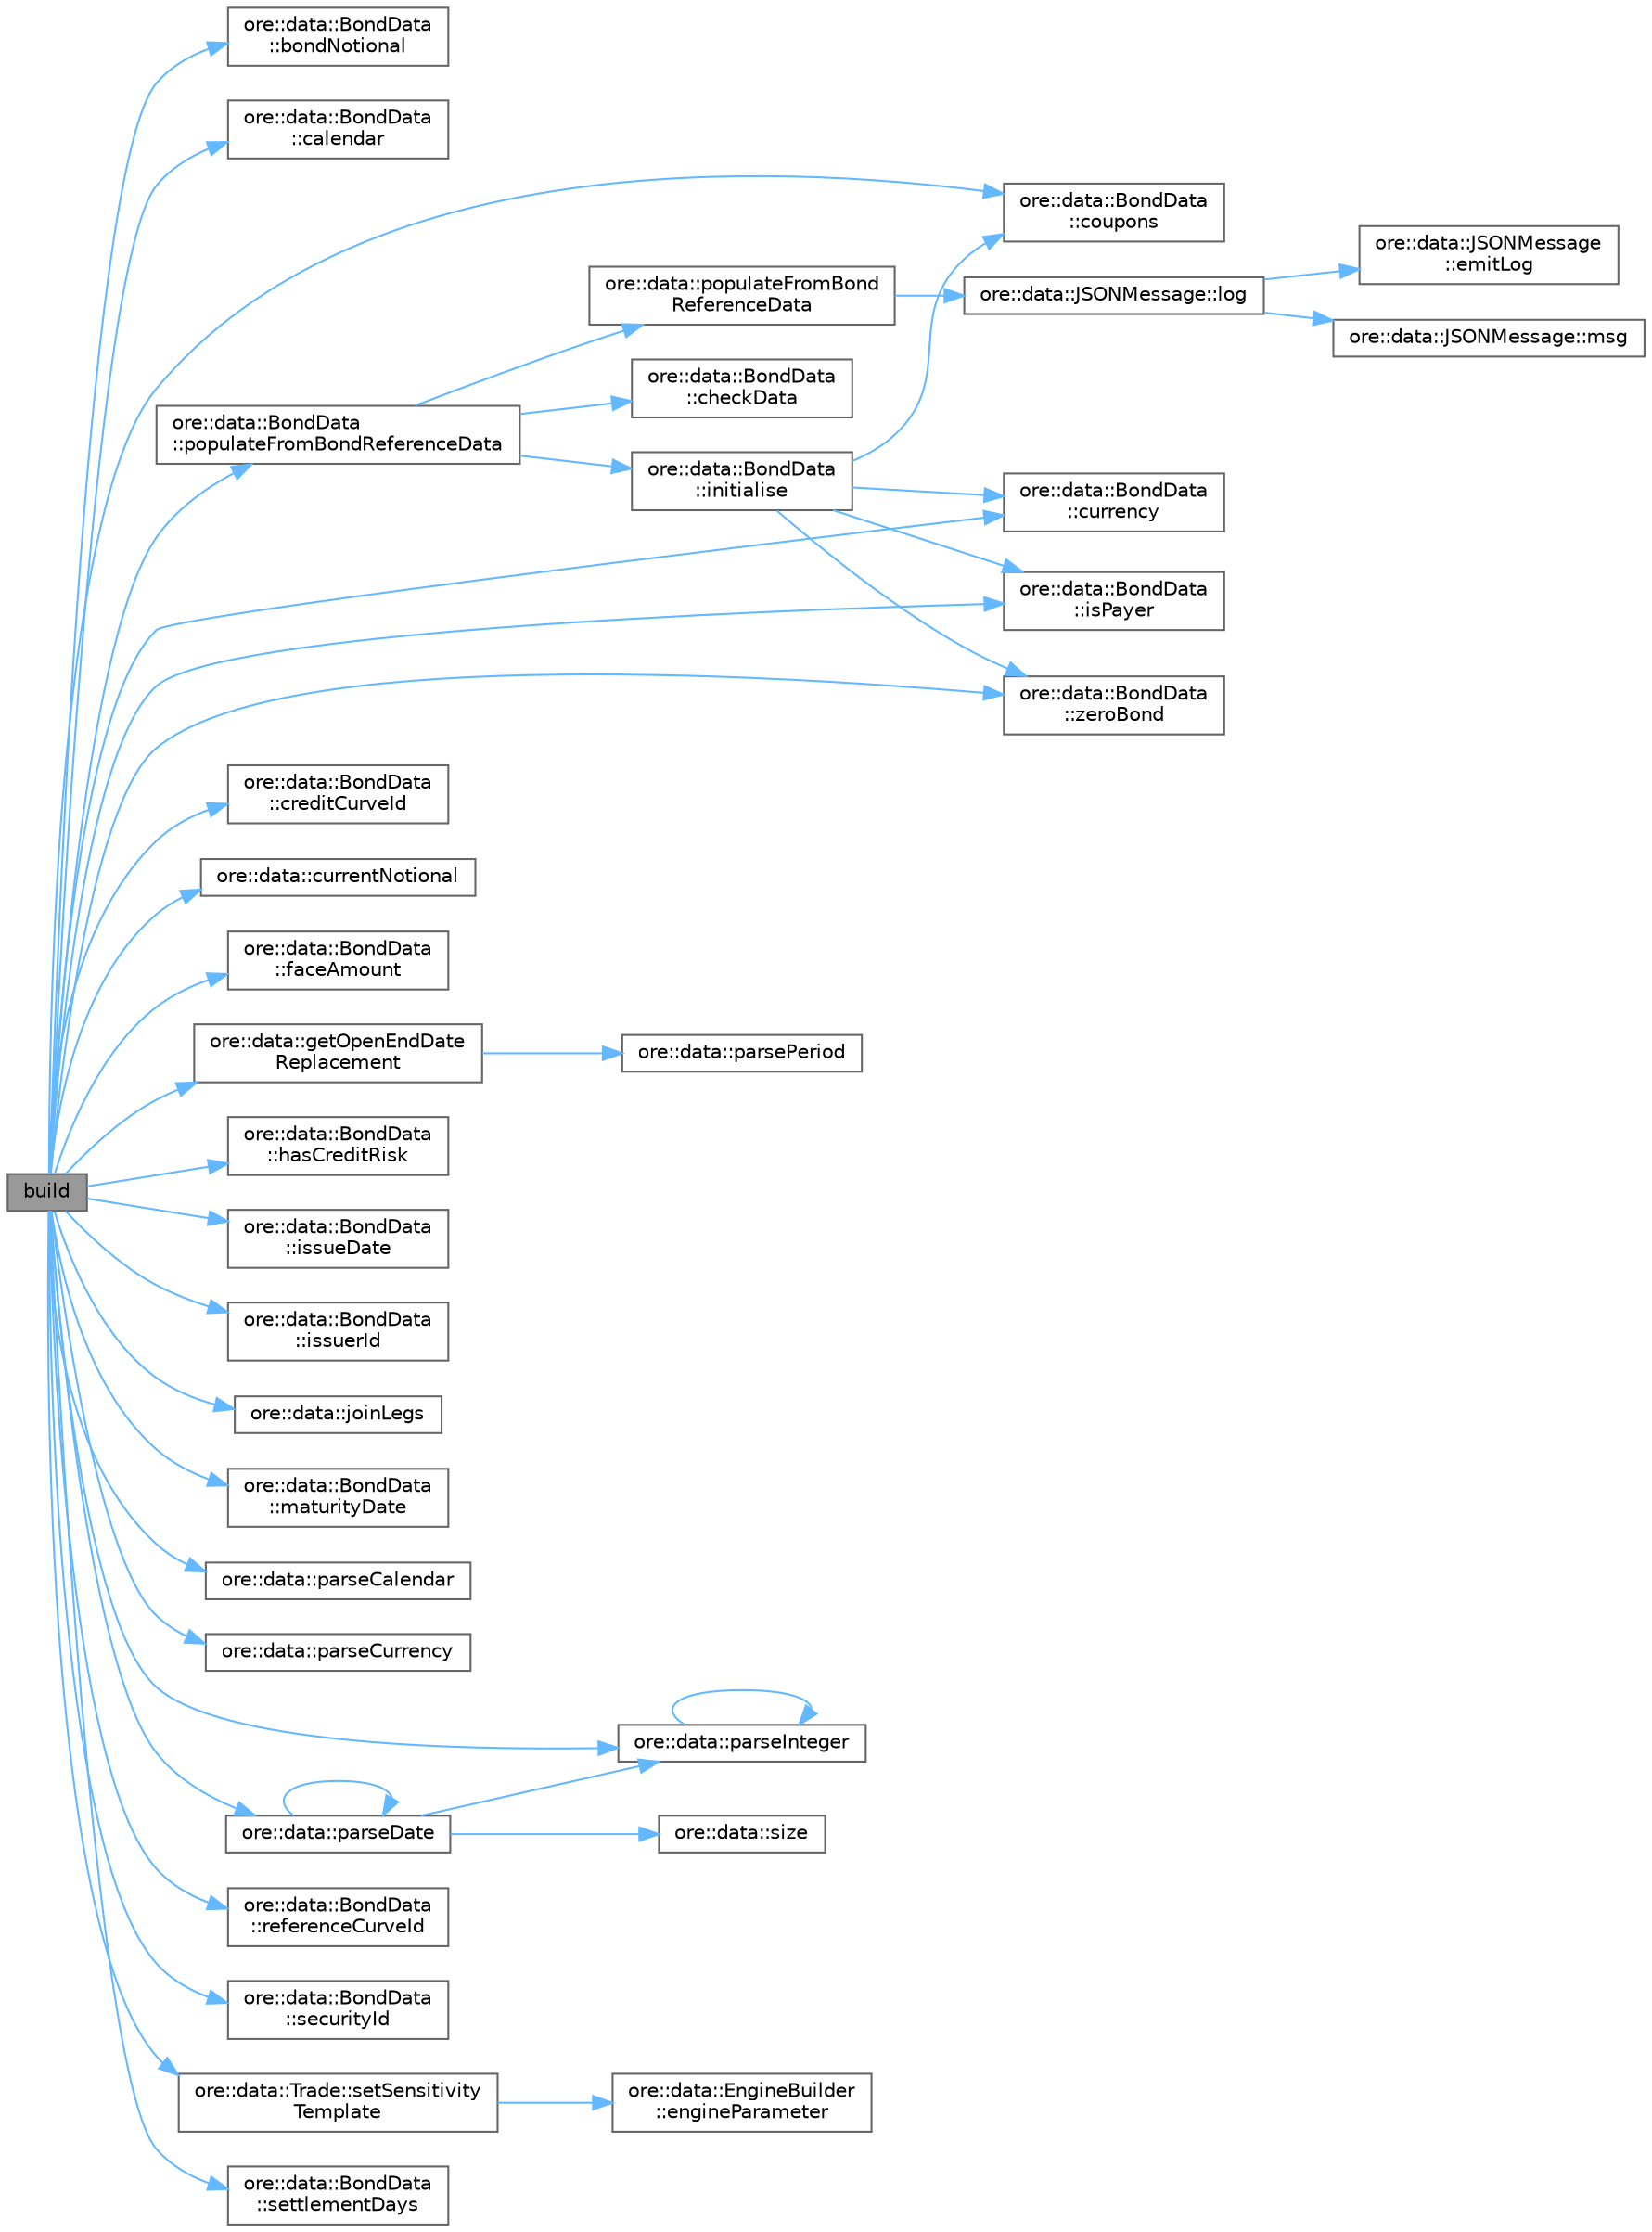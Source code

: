 digraph "build"
{
 // INTERACTIVE_SVG=YES
 // LATEX_PDF_SIZE
  bgcolor="transparent";
  edge [fontname=Helvetica,fontsize=10,labelfontname=Helvetica,labelfontsize=10];
  node [fontname=Helvetica,fontsize=10,shape=box,height=0.2,width=0.4];
  rankdir="LR";
  Node1 [label="build",height=0.2,width=0.4,color="gray40", fillcolor="grey60", style="filled", fontcolor="black",tooltip="Trade interface."];
  Node1 -> Node2 [color="steelblue1",style="solid"];
  Node2 [label="ore::data::BondData\l::bondNotional",height=0.2,width=0.4,color="grey40", fillcolor="white", style="filled",URL="$classore_1_1data_1_1_bond_data.html#aff5578e4cb6bb52d2c44b97e57050194",tooltip=" "];
  Node1 -> Node3 [color="steelblue1",style="solid"];
  Node3 [label="ore::data::BondData\l::calendar",height=0.2,width=0.4,color="grey40", fillcolor="white", style="filled",URL="$classore_1_1data_1_1_bond_data.html#aba3cde563c1010662ce94c1c14bcbd11",tooltip=" "];
  Node1 -> Node4 [color="steelblue1",style="solid"];
  Node4 [label="ore::data::BondData\l::coupons",height=0.2,width=0.4,color="grey40", fillcolor="white", style="filled",URL="$classore_1_1data_1_1_bond_data.html#a3d8db715d9a2d0185987be6586b6da90",tooltip=" "];
  Node1 -> Node5 [color="steelblue1",style="solid"];
  Node5 [label="ore::data::BondData\l::creditCurveId",height=0.2,width=0.4,color="grey40", fillcolor="white", style="filled",URL="$classore_1_1data_1_1_bond_data.html#afc481af8e7faf75777815684979ae2e6",tooltip=" "];
  Node1 -> Node6 [color="steelblue1",style="solid"];
  Node6 [label="ore::data::BondData\l::currency",height=0.2,width=0.4,color="grey40", fillcolor="white", style="filled",URL="$classore_1_1data_1_1_bond_data.html#a14dac022d83c5fa9597e6344199a41b6",tooltip=" "];
  Node1 -> Node7 [color="steelblue1",style="solid"];
  Node7 [label="ore::data::currentNotional",height=0.2,width=0.4,color="grey40", fillcolor="white", style="filled",URL="$namespaceore_1_1data.html#a43e91fce1c1cb13a28fa91d7d893109d",tooltip=" "];
  Node1 -> Node8 [color="steelblue1",style="solid"];
  Node8 [label="ore::data::BondData\l::faceAmount",height=0.2,width=0.4,color="grey40", fillcolor="white", style="filled",URL="$classore_1_1data_1_1_bond_data.html#a15f0b55e2a86b1810668af87011ca3f0",tooltip=" "];
  Node1 -> Node9 [color="steelblue1",style="solid"];
  Node9 [label="ore::data::getOpenEndDate\lReplacement",height=0.2,width=0.4,color="grey40", fillcolor="white", style="filled",URL="$namespaceore_1_1data.html#a8f90fafff20e9eea6ba56e1eaa1c0ba3",tooltip=" "];
  Node9 -> Node10 [color="steelblue1",style="solid"];
  Node10 [label="ore::data::parsePeriod",height=0.2,width=0.4,color="grey40", fillcolor="white", style="filled",URL="$group__utilities.html#ga8e0623e2cb01e250e9cfec4619256208",tooltip="Convert text to QuantLib::Period."];
  Node1 -> Node11 [color="steelblue1",style="solid"];
  Node11 [label="ore::data::BondData\l::hasCreditRisk",height=0.2,width=0.4,color="grey40", fillcolor="white", style="filled",URL="$classore_1_1data_1_1_bond_data.html#a10f0872aebc37b23c78fe2e833550f71",tooltip=" "];
  Node1 -> Node12 [color="steelblue1",style="solid"];
  Node12 [label="ore::data::BondData\l::isPayer",height=0.2,width=0.4,color="grey40", fillcolor="white", style="filled",URL="$classore_1_1data_1_1_bond_data.html#a49d5ef4ecab600807fc919eb14ba3513",tooltip=" "];
  Node1 -> Node13 [color="steelblue1",style="solid"];
  Node13 [label="ore::data::BondData\l::issueDate",height=0.2,width=0.4,color="grey40", fillcolor="white", style="filled",URL="$classore_1_1data_1_1_bond_data.html#a69a47bca78ab2ce047e2df5481823c49",tooltip=" "];
  Node1 -> Node14 [color="steelblue1",style="solid"];
  Node14 [label="ore::data::BondData\l::issuerId",height=0.2,width=0.4,color="grey40", fillcolor="white", style="filled",URL="$classore_1_1data_1_1_bond_data.html#a462172108710bc3147ed31790d6ed0fe",tooltip="Inspectors."];
  Node1 -> Node15 [color="steelblue1",style="solid"];
  Node15 [label="ore::data::joinLegs",height=0.2,width=0.4,color="grey40", fillcolor="white", style="filled",URL="$namespaceore_1_1data.html#ae5f7dc22d6672fa60603f499ae9150e4",tooltip=" "];
  Node1 -> Node16 [color="steelblue1",style="solid"];
  Node16 [label="ore::data::BondData\l::maturityDate",height=0.2,width=0.4,color="grey40", fillcolor="white", style="filled",URL="$classore_1_1data_1_1_bond_data.html#aefbb4821d79a4ca7a505b7fbf1772180",tooltip=" "];
  Node1 -> Node17 [color="steelblue1",style="solid"];
  Node17 [label="ore::data::parseCalendar",height=0.2,width=0.4,color="grey40", fillcolor="white", style="filled",URL="$group__utilities.html#ga0f72d6fcccae10a674bdcd5095200f14",tooltip="Convert text to QuantLib::Calendar."];
  Node1 -> Node18 [color="steelblue1",style="solid"];
  Node18 [label="ore::data::parseCurrency",height=0.2,width=0.4,color="grey40", fillcolor="white", style="filled",URL="$group__utilities.html#ga6e9e781a58e78200301c76161589fc7b",tooltip="Convert text to QuantLib::Currency."];
  Node1 -> Node19 [color="steelblue1",style="solid"];
  Node19 [label="ore::data::parseDate",height=0.2,width=0.4,color="grey40", fillcolor="white", style="filled",URL="$group__utilities.html#ga59b5fdda574d90facae95dec2d13040d",tooltip="Convert std::string to QuantLib::Date."];
  Node19 -> Node19 [color="steelblue1",style="solid"];
  Node19 -> Node20 [color="steelblue1",style="solid"];
  Node20 [label="ore::data::parseInteger",height=0.2,width=0.4,color="grey40", fillcolor="white", style="filled",URL="$group__utilities.html#gaecd67eda4fb5f4859bb8f6d383547721",tooltip="Convert text to QuantLib::Integer."];
  Node20 -> Node20 [color="steelblue1",style="solid"];
  Node19 -> Node21 [color="steelblue1",style="solid"];
  Node21 [label="ore::data::size",height=0.2,width=0.4,color="grey40", fillcolor="white", style="filled",URL="$namespaceore_1_1data.html#a777e216dee6069b548bb87da7152699e",tooltip=" "];
  Node1 -> Node20 [color="steelblue1",style="solid"];
  Node1 -> Node22 [color="steelblue1",style="solid"];
  Node22 [label="ore::data::BondData\l::populateFromBondReferenceData",height=0.2,width=0.4,color="grey40", fillcolor="white", style="filled",URL="$classore_1_1data_1_1_bond_data.html#a3fe7607641308a7e92896f33818e2327",tooltip="populate data from reference datum and check data for completeness"];
  Node22 -> Node23 [color="steelblue1",style="solid"];
  Node23 [label="ore::data::BondData\l::checkData",height=0.2,width=0.4,color="grey40", fillcolor="white", style="filled",URL="$classore_1_1data_1_1_bond_data.html#aedc5f6df51431b1e9646155e79afffc5",tooltip="check data for completeness"];
  Node22 -> Node24 [color="steelblue1",style="solid"];
  Node24 [label="ore::data::BondData\l::initialise",height=0.2,width=0.4,color="grey40", fillcolor="white", style="filled",URL="$classore_1_1data_1_1_bond_data.html#a18abf8b19283101238a77c9e6865b673",tooltip=" "];
  Node24 -> Node4 [color="steelblue1",style="solid"];
  Node24 -> Node6 [color="steelblue1",style="solid"];
  Node24 -> Node12 [color="steelblue1",style="solid"];
  Node24 -> Node25 [color="steelblue1",style="solid"];
  Node25 [label="ore::data::BondData\l::zeroBond",height=0.2,width=0.4,color="grey40", fillcolor="white", style="filled",URL="$classore_1_1data_1_1_bond_data.html#a1133ea9e816167481beee5fec9bbc418",tooltip=" "];
  Node22 -> Node26 [color="steelblue1",style="solid"];
  Node26 [label="ore::data::populateFromBond\lReferenceData",height=0.2,width=0.4,color="grey40", fillcolor="white", style="filled",URL="$namespaceore_1_1data.html#ac1445af709e015c19b2136c63d9b8d88",tooltip="Populate bond data from name and ReferenceDataManager."];
  Node26 -> Node27 [color="steelblue1",style="solid"];
  Node27 [label="ore::data::JSONMessage::log",height=0.2,width=0.4,color="grey40", fillcolor="white", style="filled",URL="$classore_1_1data_1_1_j_s_o_n_message.html#a5e21eca2668ed948bdc409b19a78e5bb",tooltip="generate Boost log record to pass to corresponding sinks"];
  Node27 -> Node28 [color="steelblue1",style="solid"];
  Node28 [label="ore::data::JSONMessage\l::emitLog",height=0.2,width=0.4,color="grey40", fillcolor="white", style="filled",URL="$classore_1_1data_1_1_j_s_o_n_message.html#a6a9077605df871e6e961dd0099645b35",tooltip="generate Boost log record - this method is called by log()"];
  Node27 -> Node29 [color="steelblue1",style="solid"];
  Node29 [label="ore::data::JSONMessage::msg",height=0.2,width=0.4,color="grey40", fillcolor="white", style="filled",URL="$classore_1_1data_1_1_j_s_o_n_message.html#a39f83a0ab38c425a8844c8892b93d69e",tooltip="return a std::string for the log file"];
  Node1 -> Node30 [color="steelblue1",style="solid"];
  Node30 [label="ore::data::BondData\l::referenceCurveId",height=0.2,width=0.4,color="grey40", fillcolor="white", style="filled",URL="$classore_1_1data_1_1_bond_data.html#a547956f4f49b839c799d82ee8aa1aba3",tooltip=" "];
  Node1 -> Node31 [color="steelblue1",style="solid"];
  Node31 [label="ore::data::BondData\l::securityId",height=0.2,width=0.4,color="grey40", fillcolor="white", style="filled",URL="$classore_1_1data_1_1_bond_data.html#a031194740ae3f49e75f29eb540015db4",tooltip=" "];
  Node1 -> Node32 [color="steelblue1",style="solid"];
  Node32 [label="ore::data::Trade::setSensitivity\lTemplate",height=0.2,width=0.4,color="grey40", fillcolor="white", style="filled",URL="$classore_1_1data_1_1_trade.html#a788e0abfac5089ac015b7d71dbda25e3",tooltip=" "];
  Node32 -> Node33 [color="steelblue1",style="solid"];
  Node33 [label="ore::data::EngineBuilder\l::engineParameter",height=0.2,width=0.4,color="grey40", fillcolor="white", style="filled",URL="$classore_1_1data_1_1_engine_builder.html#a9d7654707f3b935dcf6a7b19df70c085",tooltip=" "];
  Node1 -> Node34 [color="steelblue1",style="solid"];
  Node34 [label="ore::data::BondData\l::settlementDays",height=0.2,width=0.4,color="grey40", fillcolor="white", style="filled",URL="$classore_1_1data_1_1_bond_data.html#a90162092e6d7c83d300a4c67b0f8a304",tooltip=" "];
  Node1 -> Node25 [color="steelblue1",style="solid"];
}
